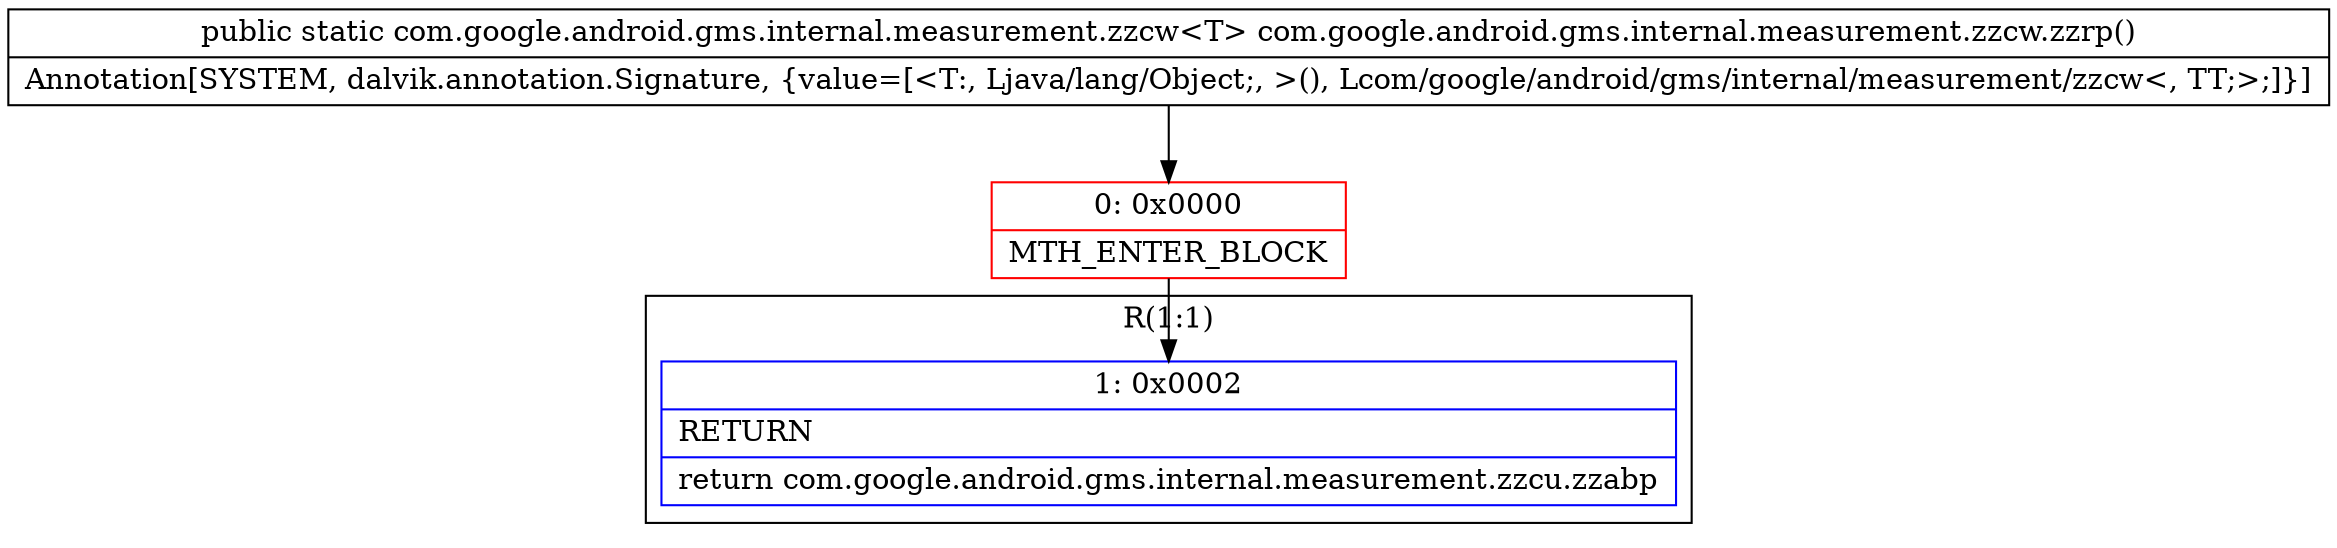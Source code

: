 digraph "CFG forcom.google.android.gms.internal.measurement.zzcw.zzrp()Lcom\/google\/android\/gms\/internal\/measurement\/zzcw;" {
subgraph cluster_Region_709273798 {
label = "R(1:1)";
node [shape=record,color=blue];
Node_1 [shape=record,label="{1\:\ 0x0002|RETURN\l|return com.google.android.gms.internal.measurement.zzcu.zzabp\l}"];
}
Node_0 [shape=record,color=red,label="{0\:\ 0x0000|MTH_ENTER_BLOCK\l}"];
MethodNode[shape=record,label="{public static com.google.android.gms.internal.measurement.zzcw\<T\> com.google.android.gms.internal.measurement.zzcw.zzrp()  | Annotation[SYSTEM, dalvik.annotation.Signature, \{value=[\<T:, Ljava\/lang\/Object;, \>(), Lcom\/google\/android\/gms\/internal\/measurement\/zzcw\<, TT;\>;]\}]\l}"];
MethodNode -> Node_0;
Node_0 -> Node_1;
}

